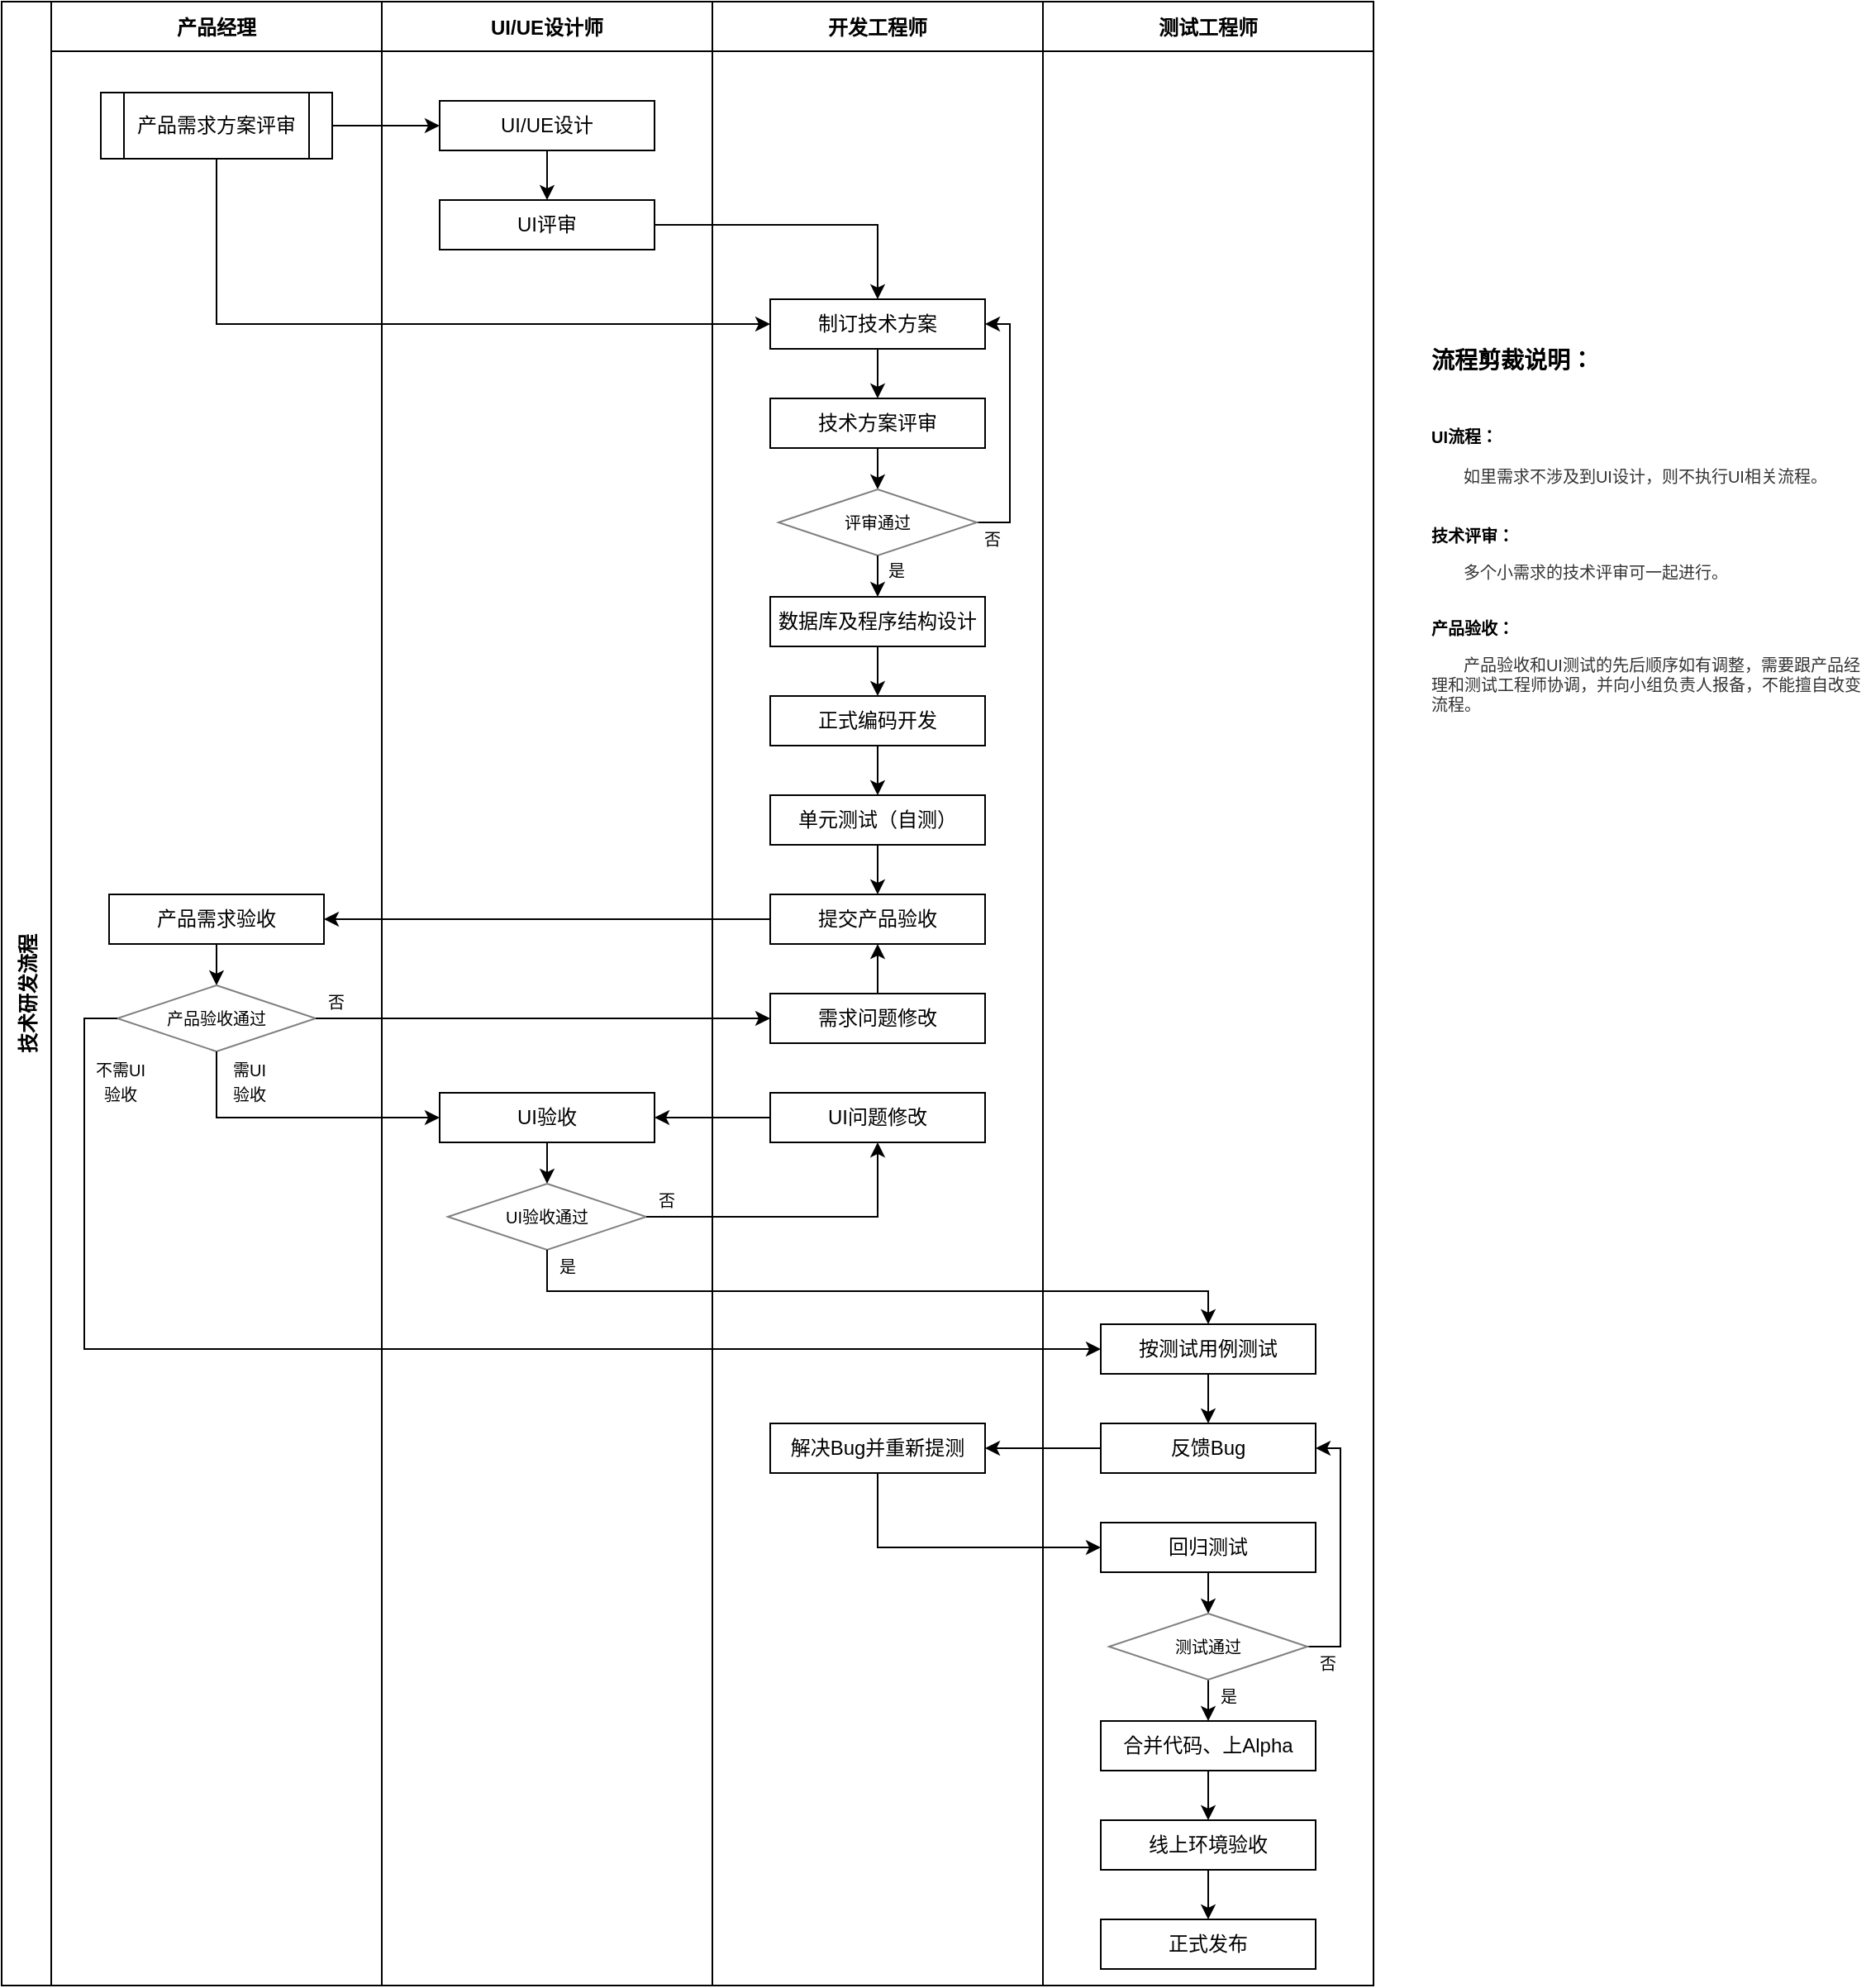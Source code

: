 <mxfile version="20.7.4" type="github"><diagram id="UwROIdByV1z2m9KlbQys" name="第 1 页"><mxGraphModel dx="1434" dy="764" grid="1" gridSize="10" guides="1" tooltips="1" connect="1" arrows="1" fold="1" page="1" pageScale="1" pageWidth="827" pageHeight="1169" math="0" shadow="0"><root><mxCell id="0"/><mxCell id="1" parent="0"/><mxCell id="xb8STERn_sZ90LY28HoW-1" value="技术研发流程" style="swimlane;childLayout=stackLayout;resizeParent=1;resizeParentMax=0;startSize=30;horizontal=0;horizontalStack=1;" parent="1" vertex="1"><mxGeometry x="40" y="20" width="830" height="1200" as="geometry"/></mxCell><mxCell id="xb8STERn_sZ90LY28HoW-6" value="产品经理" style="swimlane;startSize=30;" parent="xb8STERn_sZ90LY28HoW-1" vertex="1"><mxGeometry x="30" width="200" height="1200" as="geometry"/></mxCell><mxCell id="hg6zbWp4ZJsZ5r2ovLSt-1" value="产品需求方案评审" style="shape=process;whiteSpace=wrap;html=1;backgroundOutline=1;" parent="xb8STERn_sZ90LY28HoW-6" vertex="1"><mxGeometry x="30" y="55" width="140" height="40" as="geometry"/></mxCell><mxCell id="suGp4Ct0iNTHyCz29Ozv-38" style="edgeStyle=orthogonalEdgeStyle;rounded=0;orthogonalLoop=1;jettySize=auto;html=1;entryX=0.5;entryY=0;entryDx=0;entryDy=0;fontSize=10;startArrow=none;startFill=0;" parent="xb8STERn_sZ90LY28HoW-6" source="suGp4Ct0iNTHyCz29Ozv-34" target="suGp4Ct0iNTHyCz29Ozv-37" edge="1"><mxGeometry relative="1" as="geometry"/></mxCell><mxCell id="suGp4Ct0iNTHyCz29Ozv-34" value="产品需求验收" style="rounded=0;whiteSpace=wrap;html=1;fillColor=none;" parent="xb8STERn_sZ90LY28HoW-6" vertex="1"><mxGeometry x="35" y="540" width="130" height="30" as="geometry"/></mxCell><mxCell id="suGp4Ct0iNTHyCz29Ozv-37" value="&lt;span style=&quot;font-size: 10px&quot;&gt;产品验收通过&lt;/span&gt;" style="rhombus;whiteSpace=wrap;html=1;strokeColor=#808080;fillColor=none;" parent="xb8STERn_sZ90LY28HoW-6" vertex="1"><mxGeometry x="40" y="595" width="120" height="40" as="geometry"/></mxCell><mxCell id="suGp4Ct0iNTHyCz29Ozv-43" value="&lt;p style=&quot;line-height: 1.5&quot;&gt;需UI&lt;br&gt;验收&lt;/p&gt;" style="text;html=1;strokeColor=none;fillColor=none;align=center;verticalAlign=middle;whiteSpace=wrap;rounded=0;fontSize=10;" parent="xb8STERn_sZ90LY28HoW-6" vertex="1"><mxGeometry x="100" y="643" width="40" height="20" as="geometry"/></mxCell><mxCell id="suGp4Ct0iNTHyCz29Ozv-44" value="否" style="text;html=1;strokeColor=none;fillColor=none;align=center;verticalAlign=middle;whiteSpace=wrap;rounded=0;fontSize=10;" parent="xb8STERn_sZ90LY28HoW-6" vertex="1"><mxGeometry x="160" y="595" width="25" height="20" as="geometry"/></mxCell><mxCell id="suGp4Ct0iNTHyCz29Ozv-71" value="&lt;p style=&quot;line-height: 1.5&quot;&gt;不需UI&lt;br&gt;验收&lt;/p&gt;" style="text;html=1;strokeColor=none;fillColor=none;align=center;verticalAlign=middle;whiteSpace=wrap;rounded=0;fontSize=10;" parent="xb8STERn_sZ90LY28HoW-6" vertex="1"><mxGeometry x="22" y="643" width="40" height="20" as="geometry"/></mxCell><mxCell id="xb8STERn_sZ90LY28HoW-5" value="UI/UE设计师" style="swimlane;startSize=30;" parent="xb8STERn_sZ90LY28HoW-1" vertex="1"><mxGeometry x="230" width="200" height="1200" as="geometry"/></mxCell><mxCell id="hg6zbWp4ZJsZ5r2ovLSt-145" style="edgeStyle=orthogonalEdgeStyle;rounded=0;orthogonalLoop=1;jettySize=auto;html=1;entryX=0.5;entryY=0;entryDx=0;entryDy=0;fontSize=10;" parent="xb8STERn_sZ90LY28HoW-5" edge="1"><mxGeometry relative="1" as="geometry"><mxPoint x="275" y="210" as="sourcePoint"/></mxGeometry></mxCell><mxCell id="suGp4Ct0iNTHyCz29Ozv-9" style="edgeStyle=orthogonalEdgeStyle;rounded=0;orthogonalLoop=1;jettySize=auto;html=1;entryX=0.5;entryY=0;entryDx=0;entryDy=0;" parent="xb8STERn_sZ90LY28HoW-5" source="suGp4Ct0iNTHyCz29Ozv-1" target="suGp4Ct0iNTHyCz29Ozv-8" edge="1"><mxGeometry relative="1" as="geometry"/></mxCell><mxCell id="suGp4Ct0iNTHyCz29Ozv-1" value="UI/UE设计" style="rounded=0;whiteSpace=wrap;html=1;fillColor=none;" parent="xb8STERn_sZ90LY28HoW-5" vertex="1"><mxGeometry x="35" y="60" width="130" height="30" as="geometry"/></mxCell><mxCell id="suGp4Ct0iNTHyCz29Ozv-8" value="UI评审" style="rounded=0;whiteSpace=wrap;html=1;fillColor=none;" parent="xb8STERn_sZ90LY28HoW-5" vertex="1"><mxGeometry x="35" y="120" width="130" height="30" as="geometry"/></mxCell><mxCell id="suGp4Ct0iNTHyCz29Ozv-48" style="edgeStyle=orthogonalEdgeStyle;rounded=0;orthogonalLoop=1;jettySize=auto;html=1;entryX=0.5;entryY=0;entryDx=0;entryDy=0;fontSize=10;startArrow=none;startFill=0;" parent="xb8STERn_sZ90LY28HoW-5" source="suGp4Ct0iNTHyCz29Ozv-39" target="suGp4Ct0iNTHyCz29Ozv-47" edge="1"><mxGeometry relative="1" as="geometry"/></mxCell><mxCell id="suGp4Ct0iNTHyCz29Ozv-39" value="UI验收" style="rounded=0;whiteSpace=wrap;html=1;fillColor=none;" parent="xb8STERn_sZ90LY28HoW-5" vertex="1"><mxGeometry x="35" y="660" width="130" height="30" as="geometry"/></mxCell><mxCell id="suGp4Ct0iNTHyCz29Ozv-47" value="&lt;span style=&quot;font-size: 10px&quot;&gt;UI验收通过&lt;/span&gt;" style="rhombus;whiteSpace=wrap;html=1;strokeColor=#808080;fillColor=none;" parent="xb8STERn_sZ90LY28HoW-5" vertex="1"><mxGeometry x="40" y="715" width="120" height="40" as="geometry"/></mxCell><mxCell id="suGp4Ct0iNTHyCz29Ozv-50" value="否" style="text;html=1;strokeColor=none;fillColor=none;align=center;verticalAlign=middle;whiteSpace=wrap;rounded=0;fontSize=10;" parent="xb8STERn_sZ90LY28HoW-5" vertex="1"><mxGeometry x="160" y="715" width="25" height="20" as="geometry"/></mxCell><mxCell id="suGp4Ct0iNTHyCz29Ozv-51" value="是" style="text;html=1;strokeColor=none;fillColor=none;align=center;verticalAlign=middle;whiteSpace=wrap;rounded=0;fontSize=10;" parent="xb8STERn_sZ90LY28HoW-5" vertex="1"><mxGeometry x="100" y="755" width="25" height="20" as="geometry"/></mxCell><mxCell id="xb8STERn_sZ90LY28HoW-2" value="开发工程师" style="swimlane;startSize=30;" parent="xb8STERn_sZ90LY28HoW-1" vertex="1"><mxGeometry x="430" width="200" height="1200" as="geometry"/></mxCell><mxCell id="suGp4Ct0iNTHyCz29Ozv-15" style="edgeStyle=orthogonalEdgeStyle;rounded=0;orthogonalLoop=1;jettySize=auto;html=1;entryX=0.5;entryY=0;entryDx=0;entryDy=0;" parent="xb8STERn_sZ90LY28HoW-2" source="suGp4Ct0iNTHyCz29Ozv-7" target="suGp4Ct0iNTHyCz29Ozv-13" edge="1"><mxGeometry relative="1" as="geometry"/></mxCell><mxCell id="suGp4Ct0iNTHyCz29Ozv-7" value="制订技术方案" style="rounded=0;whiteSpace=wrap;html=1;fillColor=none;" parent="xb8STERn_sZ90LY28HoW-2" vertex="1"><mxGeometry x="35" y="180" width="130" height="30" as="geometry"/></mxCell><mxCell id="suGp4Ct0iNTHyCz29Ozv-16" style="edgeStyle=orthogonalEdgeStyle;rounded=0;orthogonalLoop=1;jettySize=auto;html=1;entryX=0.5;entryY=0;entryDx=0;entryDy=0;" parent="xb8STERn_sZ90LY28HoW-2" source="suGp4Ct0iNTHyCz29Ozv-13" target="hg6zbWp4ZJsZ5r2ovLSt-7" edge="1"><mxGeometry relative="1" as="geometry"/></mxCell><mxCell id="suGp4Ct0iNTHyCz29Ozv-13" value="技术方案评审" style="rounded=0;whiteSpace=wrap;html=1;fillColor=none;" parent="xb8STERn_sZ90LY28HoW-2" vertex="1"><mxGeometry x="35" y="240" width="130" height="30" as="geometry"/></mxCell><mxCell id="suGp4Ct0iNTHyCz29Ozv-17" style="edgeStyle=orthogonalEdgeStyle;rounded=0;orthogonalLoop=1;jettySize=auto;html=1;entryX=1;entryY=0.5;entryDx=0;entryDy=0;exitX=1;exitY=0.5;exitDx=0;exitDy=0;" parent="xb8STERn_sZ90LY28HoW-2" source="hg6zbWp4ZJsZ5r2ovLSt-7" target="suGp4Ct0iNTHyCz29Ozv-7" edge="1"><mxGeometry relative="1" as="geometry"/></mxCell><mxCell id="hg6zbWp4ZJsZ5r2ovLSt-7" value="&lt;span style=&quot;font-size: 10px&quot;&gt;评审通过&lt;/span&gt;" style="rhombus;whiteSpace=wrap;html=1;strokeColor=#808080;fillColor=none;" parent="xb8STERn_sZ90LY28HoW-2" vertex="1"><mxGeometry x="40" y="295" width="120" height="40" as="geometry"/></mxCell><mxCell id="suGp4Ct0iNTHyCz29Ozv-22" style="edgeStyle=orthogonalEdgeStyle;rounded=0;orthogonalLoop=1;jettySize=auto;html=1;entryX=0.5;entryY=0;entryDx=0;entryDy=0;" parent="xb8STERn_sZ90LY28HoW-2" source="hg6zbWp4ZJsZ5r2ovLSt-4" target="suGp4Ct0iNTHyCz29Ozv-19" edge="1"><mxGeometry relative="1" as="geometry"/></mxCell><mxCell id="hg6zbWp4ZJsZ5r2ovLSt-4" value="数据库及程序结构设计" style="rounded=0;whiteSpace=wrap;html=1;fillColor=none;" parent="xb8STERn_sZ90LY28HoW-2" vertex="1"><mxGeometry x="35" y="360" width="130" height="30" as="geometry"/></mxCell><mxCell id="hg6zbWp4ZJsZ5r2ovLSt-13" value="是" style="text;html=1;strokeColor=none;fillColor=none;align=center;verticalAlign=middle;whiteSpace=wrap;rounded=0;fontSize=10;" parent="xb8STERn_sZ90LY28HoW-2" vertex="1"><mxGeometry x="99" y="334" width="25" height="20" as="geometry"/></mxCell><mxCell id="hg6zbWp4ZJsZ5r2ovLSt-124" style="edgeStyle=orthogonalEdgeStyle;rounded=0;orthogonalLoop=1;jettySize=auto;html=1;entryX=0.5;entryY=0;entryDx=0;entryDy=0;fontSize=10;" parent="xb8STERn_sZ90LY28HoW-2" source="hg6zbWp4ZJsZ5r2ovLSt-7" target="hg6zbWp4ZJsZ5r2ovLSt-4" edge="1"><mxGeometry relative="1" as="geometry"/></mxCell><mxCell id="suGp4Ct0iNTHyCz29Ozv-18" value="否" style="text;html=1;strokeColor=none;fillColor=none;align=center;verticalAlign=middle;whiteSpace=wrap;rounded=0;fontSize=10;" parent="xb8STERn_sZ90LY28HoW-2" vertex="1"><mxGeometry x="157" y="315" width="25" height="20" as="geometry"/></mxCell><mxCell id="suGp4Ct0iNTHyCz29Ozv-23" style="edgeStyle=orthogonalEdgeStyle;rounded=0;orthogonalLoop=1;jettySize=auto;html=1;entryX=0.5;entryY=0;entryDx=0;entryDy=0;" parent="xb8STERn_sZ90LY28HoW-2" source="suGp4Ct0iNTHyCz29Ozv-19" target="suGp4Ct0iNTHyCz29Ozv-20" edge="1"><mxGeometry relative="1" as="geometry"/></mxCell><mxCell id="suGp4Ct0iNTHyCz29Ozv-19" value="正式编码开发" style="rounded=0;whiteSpace=wrap;html=1;fillColor=none;" parent="xb8STERn_sZ90LY28HoW-2" vertex="1"><mxGeometry x="35" y="420" width="130" height="30" as="geometry"/></mxCell><mxCell id="suGp4Ct0iNTHyCz29Ozv-24" style="edgeStyle=orthogonalEdgeStyle;rounded=0;orthogonalLoop=1;jettySize=auto;html=1;entryX=0.5;entryY=0;entryDx=0;entryDy=0;" parent="xb8STERn_sZ90LY28HoW-2" source="suGp4Ct0iNTHyCz29Ozv-20" target="suGp4Ct0iNTHyCz29Ozv-21" edge="1"><mxGeometry relative="1" as="geometry"/></mxCell><mxCell id="suGp4Ct0iNTHyCz29Ozv-20" value="单元测试（自测）" style="rounded=0;whiteSpace=wrap;html=1;fillColor=none;" parent="xb8STERn_sZ90LY28HoW-2" vertex="1"><mxGeometry x="35" y="480" width="130" height="30" as="geometry"/></mxCell><mxCell id="suGp4Ct0iNTHyCz29Ozv-21" value="提交产品验收" style="rounded=0;whiteSpace=wrap;html=1;fillColor=none;" parent="xb8STERn_sZ90LY28HoW-2" vertex="1"><mxGeometry x="35" y="540" width="130" height="30" as="geometry"/></mxCell><mxCell id="suGp4Ct0iNTHyCz29Ozv-29" value="解决Bug并重新提测" style="rounded=0;whiteSpace=wrap;html=1;fillColor=none;" parent="xb8STERn_sZ90LY28HoW-2" vertex="1"><mxGeometry x="35" y="860" width="130" height="30" as="geometry"/></mxCell><mxCell id="suGp4Ct0iNTHyCz29Ozv-46" style="edgeStyle=orthogonalEdgeStyle;rounded=0;orthogonalLoop=1;jettySize=auto;html=1;entryX=0.5;entryY=1;entryDx=0;entryDy=0;fontSize=10;startArrow=none;startFill=0;" parent="xb8STERn_sZ90LY28HoW-2" source="suGp4Ct0iNTHyCz29Ozv-41" target="suGp4Ct0iNTHyCz29Ozv-21" edge="1"><mxGeometry relative="1" as="geometry"/></mxCell><mxCell id="suGp4Ct0iNTHyCz29Ozv-41" value="需求问题修改" style="rounded=0;whiteSpace=wrap;html=1;fillColor=none;" parent="xb8STERn_sZ90LY28HoW-2" vertex="1"><mxGeometry x="35" y="600" width="130" height="30" as="geometry"/></mxCell><mxCell id="suGp4Ct0iNTHyCz29Ozv-52" value="UI问题修改" style="rounded=0;whiteSpace=wrap;html=1;fillColor=none;" parent="xb8STERn_sZ90LY28HoW-2" vertex="1"><mxGeometry x="35" y="660" width="130" height="30" as="geometry"/></mxCell><mxCell id="xb8STERn_sZ90LY28HoW-8" value="测试工程师" style="swimlane;startSize=30;" parent="xb8STERn_sZ90LY28HoW-1" vertex="1"><mxGeometry x="630" width="200" height="1200" as="geometry"/></mxCell><mxCell id="suGp4Ct0iNTHyCz29Ozv-27" style="edgeStyle=orthogonalEdgeStyle;rounded=0;orthogonalLoop=1;jettySize=auto;html=1;entryX=0.5;entryY=0;entryDx=0;entryDy=0;fontSize=10;" parent="xb8STERn_sZ90LY28HoW-8" source="hg6zbWp4ZJsZ5r2ovLSt-36" target="suGp4Ct0iNTHyCz29Ozv-26" edge="1"><mxGeometry relative="1" as="geometry"/></mxCell><mxCell id="hg6zbWp4ZJsZ5r2ovLSt-36" value="按测试用例测试" style="rounded=0;whiteSpace=wrap;html=1;fillColor=none;" parent="xb8STERn_sZ90LY28HoW-8" vertex="1"><mxGeometry x="35" y="800" width="130" height="30" as="geometry"/></mxCell><mxCell id="suGp4Ct0iNTHyCz29Ozv-26" value="反馈Bug" style="rounded=0;whiteSpace=wrap;html=1;fillColor=none;" parent="xb8STERn_sZ90LY28HoW-8" vertex="1"><mxGeometry x="35" y="860" width="130" height="30" as="geometry"/></mxCell><mxCell id="suGp4Ct0iNTHyCz29Ozv-64" style="edgeStyle=orthogonalEdgeStyle;rounded=0;orthogonalLoop=1;jettySize=auto;html=1;entryX=0.5;entryY=0;entryDx=0;entryDy=0;fontSize=10;startArrow=none;startFill=0;" parent="xb8STERn_sZ90LY28HoW-8" source="suGp4Ct0iNTHyCz29Ozv-28" target="suGp4Ct0iNTHyCz29Ozv-61" edge="1"><mxGeometry relative="1" as="geometry"/></mxCell><mxCell id="suGp4Ct0iNTHyCz29Ozv-28" value="回归测试" style="rounded=0;whiteSpace=wrap;html=1;fillColor=none;" parent="xb8STERn_sZ90LY28HoW-8" vertex="1"><mxGeometry x="35" y="920" width="130" height="30" as="geometry"/></mxCell><mxCell id="suGp4Ct0iNTHyCz29Ozv-67" style="edgeStyle=orthogonalEdgeStyle;rounded=0;orthogonalLoop=1;jettySize=auto;html=1;entryX=0.5;entryY=0;entryDx=0;entryDy=0;fontSize=10;startArrow=none;startFill=0;" parent="xb8STERn_sZ90LY28HoW-8" source="suGp4Ct0iNTHyCz29Ozv-59" target="suGp4Ct0iNTHyCz29Ozv-66" edge="1"><mxGeometry relative="1" as="geometry"/></mxCell><mxCell id="suGp4Ct0iNTHyCz29Ozv-59" value="合并代码、上Alpha" style="rounded=0;whiteSpace=wrap;html=1;fillColor=none;" parent="xb8STERn_sZ90LY28HoW-8" vertex="1"><mxGeometry x="35" y="1040" width="130" height="30" as="geometry"/></mxCell><mxCell id="suGp4Ct0iNTHyCz29Ozv-65" style="edgeStyle=orthogonalEdgeStyle;rounded=0;orthogonalLoop=1;jettySize=auto;html=1;entryX=0.5;entryY=0;entryDx=0;entryDy=0;fontSize=10;startArrow=none;startFill=0;" parent="xb8STERn_sZ90LY28HoW-8" source="suGp4Ct0iNTHyCz29Ozv-61" target="suGp4Ct0iNTHyCz29Ozv-59" edge="1"><mxGeometry relative="1" as="geometry"/></mxCell><mxCell id="VbEyu0OW8QpNHMH-tm42-1" style="edgeStyle=orthogonalEdgeStyle;rounded=0;orthogonalLoop=1;jettySize=auto;html=1;entryX=1;entryY=0.5;entryDx=0;entryDy=0;exitX=1;exitY=0.5;exitDx=0;exitDy=0;" parent="xb8STERn_sZ90LY28HoW-8" source="suGp4Ct0iNTHyCz29Ozv-61" target="suGp4Ct0iNTHyCz29Ozv-26" edge="1"><mxGeometry relative="1" as="geometry"><Array as="points"><mxPoint x="180" y="995"/><mxPoint x="180" y="875"/></Array></mxGeometry></mxCell><mxCell id="suGp4Ct0iNTHyCz29Ozv-61" value="&lt;span style=&quot;font-size: 10px&quot;&gt;测试通过&lt;/span&gt;" style="rhombus;whiteSpace=wrap;html=1;strokeColor=#808080;fillColor=none;" parent="xb8STERn_sZ90LY28HoW-8" vertex="1"><mxGeometry x="40" y="975" width="120" height="40" as="geometry"/></mxCell><mxCell id="suGp4Ct0iNTHyCz29Ozv-69" style="edgeStyle=orthogonalEdgeStyle;rounded=0;orthogonalLoop=1;jettySize=auto;html=1;fontSize=10;startArrow=none;startFill=0;" parent="xb8STERn_sZ90LY28HoW-8" source="suGp4Ct0iNTHyCz29Ozv-66" target="suGp4Ct0iNTHyCz29Ozv-68" edge="1"><mxGeometry relative="1" as="geometry"/></mxCell><mxCell id="suGp4Ct0iNTHyCz29Ozv-66" value="线上环境验收" style="rounded=0;whiteSpace=wrap;html=1;fillColor=none;" parent="xb8STERn_sZ90LY28HoW-8" vertex="1"><mxGeometry x="35" y="1100" width="130" height="30" as="geometry"/></mxCell><mxCell id="suGp4Ct0iNTHyCz29Ozv-68" value="正式发布" style="rounded=0;whiteSpace=wrap;html=1;fillColor=none;" parent="xb8STERn_sZ90LY28HoW-8" vertex="1"><mxGeometry x="35" y="1160" width="130" height="30" as="geometry"/></mxCell><mxCell id="VbEyu0OW8QpNHMH-tm42-2" value="是" style="text;html=1;strokeColor=none;fillColor=none;align=center;verticalAlign=middle;whiteSpace=wrap;rounded=0;fontSize=10;" parent="xb8STERn_sZ90LY28HoW-8" vertex="1"><mxGeometry x="100" y="1015" width="25" height="20" as="geometry"/></mxCell><mxCell id="VbEyu0OW8QpNHMH-tm42-3" value="否" style="text;html=1;strokeColor=none;fillColor=none;align=center;verticalAlign=middle;whiteSpace=wrap;rounded=0;fontSize=10;" parent="xb8STERn_sZ90LY28HoW-8" vertex="1"><mxGeometry x="160" y="995" width="25" height="20" as="geometry"/></mxCell><mxCell id="suGp4Ct0iNTHyCz29Ozv-2" style="edgeStyle=orthogonalEdgeStyle;rounded=0;orthogonalLoop=1;jettySize=auto;html=1;entryX=0;entryY=0.5;entryDx=0;entryDy=0;" parent="xb8STERn_sZ90LY28HoW-1" source="hg6zbWp4ZJsZ5r2ovLSt-1" target="suGp4Ct0iNTHyCz29Ozv-1" edge="1"><mxGeometry relative="1" as="geometry"/></mxCell><mxCell id="suGp4Ct0iNTHyCz29Ozv-11" style="edgeStyle=orthogonalEdgeStyle;rounded=0;orthogonalLoop=1;jettySize=auto;html=1;entryX=0;entryY=0.5;entryDx=0;entryDy=0;exitX=0.5;exitY=1;exitDx=0;exitDy=0;" parent="xb8STERn_sZ90LY28HoW-1" source="hg6zbWp4ZJsZ5r2ovLSt-1" target="suGp4Ct0iNTHyCz29Ozv-7" edge="1"><mxGeometry relative="1" as="geometry"/></mxCell><mxCell id="suGp4Ct0iNTHyCz29Ozv-12" style="edgeStyle=orthogonalEdgeStyle;rounded=0;orthogonalLoop=1;jettySize=auto;html=1;entryX=0.5;entryY=0;entryDx=0;entryDy=0;" parent="xb8STERn_sZ90LY28HoW-1" source="suGp4Ct0iNTHyCz29Ozv-8" target="suGp4Ct0iNTHyCz29Ozv-7" edge="1"><mxGeometry relative="1" as="geometry"/></mxCell><mxCell id="suGp4Ct0iNTHyCz29Ozv-32" style="edgeStyle=orthogonalEdgeStyle;rounded=0;orthogonalLoop=1;jettySize=auto;html=1;fontSize=10;" parent="xb8STERn_sZ90LY28HoW-1" source="suGp4Ct0iNTHyCz29Ozv-26" target="suGp4Ct0iNTHyCz29Ozv-29" edge="1"><mxGeometry relative="1" as="geometry"/></mxCell><mxCell id="suGp4Ct0iNTHyCz29Ozv-36" style="edgeStyle=orthogonalEdgeStyle;rounded=0;orthogonalLoop=1;jettySize=auto;html=1;entryX=1;entryY=0.5;entryDx=0;entryDy=0;fontSize=10;startArrow=none;startFill=0;" parent="xb8STERn_sZ90LY28HoW-1" source="suGp4Ct0iNTHyCz29Ozv-21" target="suGp4Ct0iNTHyCz29Ozv-34" edge="1"><mxGeometry relative="1" as="geometry"/></mxCell><mxCell id="suGp4Ct0iNTHyCz29Ozv-40" style="edgeStyle=orthogonalEdgeStyle;rounded=0;orthogonalLoop=1;jettySize=auto;html=1;entryX=0;entryY=0.5;entryDx=0;entryDy=0;fontSize=10;startArrow=none;startFill=0;exitX=0.5;exitY=1;exitDx=0;exitDy=0;" parent="xb8STERn_sZ90LY28HoW-1" source="suGp4Ct0iNTHyCz29Ozv-37" target="suGp4Ct0iNTHyCz29Ozv-39" edge="1"><mxGeometry relative="1" as="geometry"/></mxCell><mxCell id="suGp4Ct0iNTHyCz29Ozv-42" style="edgeStyle=orthogonalEdgeStyle;rounded=0;orthogonalLoop=1;jettySize=auto;html=1;entryX=0;entryY=0.5;entryDx=0;entryDy=0;fontSize=10;startArrow=none;startFill=0;" parent="xb8STERn_sZ90LY28HoW-1" source="suGp4Ct0iNTHyCz29Ozv-37" target="suGp4Ct0iNTHyCz29Ozv-41" edge="1"><mxGeometry relative="1" as="geometry"/></mxCell><mxCell id="suGp4Ct0iNTHyCz29Ozv-53" style="edgeStyle=orthogonalEdgeStyle;rounded=0;orthogonalLoop=1;jettySize=auto;html=1;entryX=1;entryY=0.5;entryDx=0;entryDy=0;fontSize=10;startArrow=none;startFill=0;" parent="xb8STERn_sZ90LY28HoW-1" source="suGp4Ct0iNTHyCz29Ozv-52" target="suGp4Ct0iNTHyCz29Ozv-39" edge="1"><mxGeometry relative="1" as="geometry"/></mxCell><mxCell id="suGp4Ct0iNTHyCz29Ozv-54" style="edgeStyle=orthogonalEdgeStyle;rounded=0;orthogonalLoop=1;jettySize=auto;html=1;entryX=0.5;entryY=1;entryDx=0;entryDy=0;fontSize=10;startArrow=none;startFill=0;" parent="xb8STERn_sZ90LY28HoW-1" source="suGp4Ct0iNTHyCz29Ozv-47" target="suGp4Ct0iNTHyCz29Ozv-52" edge="1"><mxGeometry relative="1" as="geometry"/></mxCell><mxCell id="suGp4Ct0iNTHyCz29Ozv-55" style="edgeStyle=orthogonalEdgeStyle;rounded=0;orthogonalLoop=1;jettySize=auto;html=1;fontSize=10;startArrow=none;startFill=0;exitX=0.5;exitY=1;exitDx=0;exitDy=0;entryX=0.5;entryY=0;entryDx=0;entryDy=0;" parent="xb8STERn_sZ90LY28HoW-1" source="suGp4Ct0iNTHyCz29Ozv-47" target="hg6zbWp4ZJsZ5r2ovLSt-36" edge="1"><mxGeometry relative="1" as="geometry"><Array as="points"><mxPoint x="330" y="780"/><mxPoint x="730" y="780"/></Array></mxGeometry></mxCell><mxCell id="suGp4Ct0iNTHyCz29Ozv-57" style="edgeStyle=orthogonalEdgeStyle;rounded=0;orthogonalLoop=1;jettySize=auto;html=1;entryX=0;entryY=0.5;entryDx=0;entryDy=0;fontSize=10;startArrow=none;startFill=0;exitX=0.5;exitY=1;exitDx=0;exitDy=0;" parent="xb8STERn_sZ90LY28HoW-1" source="suGp4Ct0iNTHyCz29Ozv-29" target="suGp4Ct0iNTHyCz29Ozv-28" edge="1"><mxGeometry relative="1" as="geometry"/></mxCell><mxCell id="suGp4Ct0iNTHyCz29Ozv-70" style="edgeStyle=orthogonalEdgeStyle;rounded=0;orthogonalLoop=1;jettySize=auto;html=1;entryX=0;entryY=0.5;entryDx=0;entryDy=0;fontSize=10;startArrow=none;startFill=0;" parent="xb8STERn_sZ90LY28HoW-1" source="suGp4Ct0iNTHyCz29Ozv-37" target="hg6zbWp4ZJsZ5r2ovLSt-36" edge="1"><mxGeometry relative="1" as="geometry"><Array as="points"><mxPoint x="50" y="615"/><mxPoint x="50" y="815"/></Array></mxGeometry></mxCell><mxCell id="hg6zbWp4ZJsZ5r2ovLSt-6" value="&lt;h1 style=&quot;font-size: 14px&quot;&gt;&lt;font style=&quot;font-size: 14px&quot;&gt;流程剪裁说明：&lt;/font&gt;&lt;/h1&gt;&lt;p style=&quot;margin: 0px ; color: rgb(51 , 51 , 51) ; font-family: &amp;#34;arial normal&amp;#34; , &amp;#34;arial&amp;#34; ; font-size: 10px&quot;&gt;&lt;br&gt;&lt;/p&gt;&lt;p style=&quot;font-size: 10px&quot;&gt;&lt;b&gt;UI流程：&lt;/b&gt;&lt;/p&gt;&lt;p style=&quot;margin: 0px ; color: rgb(51 , 51 , 51) ; font-family: &amp;#34;arial normal&amp;#34; , &amp;#34;arial&amp;#34;&quot;&gt;&lt;span style=&quot;font-family: &amp;#34;arial normal&amp;#34; , &amp;#34;arial&amp;#34;&quot;&gt;&lt;font style=&quot;font-size: 10px&quot;&gt;&amp;nbsp; &amp;nbsp; &amp;nbsp; &amp;nbsp;如里需求不涉及到UI设计，则不执行UI相关流程。&lt;/font&gt;&lt;/span&gt;&lt;br&gt;&lt;/p&gt;&lt;p style=&quot;margin: 0px ; color: rgb(51 , 51 , 51) ; font-family: &amp;#34;arial normal&amp;#34; , &amp;#34;arial&amp;#34;&quot;&gt;&lt;span style=&quot;font-family: &amp;#34;arial normal&amp;#34; , &amp;#34;arial&amp;#34;&quot;&gt;&lt;font style=&quot;font-size: 10px&quot;&gt;&lt;br&gt;&lt;/font&gt;&lt;/span&gt;&lt;/p&gt;&lt;p style=&quot;font-size: 10px&quot;&gt;&lt;b&gt;技术评审：&lt;/b&gt;&lt;/p&gt;&lt;p style=&quot;margin: 0px ; color: rgb(51 , 51 , 51) ; font-family: &amp;#34;arial normal&amp;#34; , &amp;#34;arial&amp;#34; ; font-size: 10px&quot;&gt;&lt;font style=&quot;font-size: 10px&quot;&gt;&amp;nbsp; &amp;nbsp; &amp;nbsp; &amp;nbsp;多个小需求的技术评审可一起进行。&lt;/font&gt;&lt;/p&gt;&lt;p style=&quot;margin: 0px ; color: rgb(51 , 51 , 51) ; font-family: &amp;#34;arial normal&amp;#34; , &amp;#34;arial&amp;#34; ; font-size: 10px&quot;&gt;&lt;font style=&quot;font-size: 10px&quot;&gt;&lt;br&gt;&lt;/font&gt;&lt;/p&gt;&lt;p style=&quot;font-size: 10px&quot;&gt;&lt;b&gt;产品验收：&lt;/b&gt;&lt;/p&gt;&lt;p style=&quot;margin: 0px ; color: rgb(51 , 51 , 51) ; font-family: &amp;#34;arial normal&amp;#34; , &amp;#34;arial&amp;#34; ; font-size: 10px&quot;&gt;&lt;/p&gt;&lt;p style=&quot;margin: 0px ; color: rgb(51 , 51 , 51) ; font-family: &amp;#34;arial normal&amp;#34; , &amp;#34;arial&amp;#34; ; font-size: 10px&quot;&gt;&amp;nbsp; &amp;nbsp; &amp;nbsp; &amp;nbsp;产品验收和UI测试的先后顺序如有调整，需要跟产品经理和测试工程师协调，并向小组负责人报备，不能擅自改变流程。&lt;/p&gt;" style="text;html=1;strokeColor=none;fillColor=none;spacing=5;spacingTop=-20;whiteSpace=wrap;overflow=hidden;rounded=0;fontSize=12;fontFamily=Helvetica;" parent="1" vertex="1"><mxGeometry x="900" y="230" width="270" height="280" as="geometry"/></mxCell></root></mxGraphModel></diagram></mxfile>